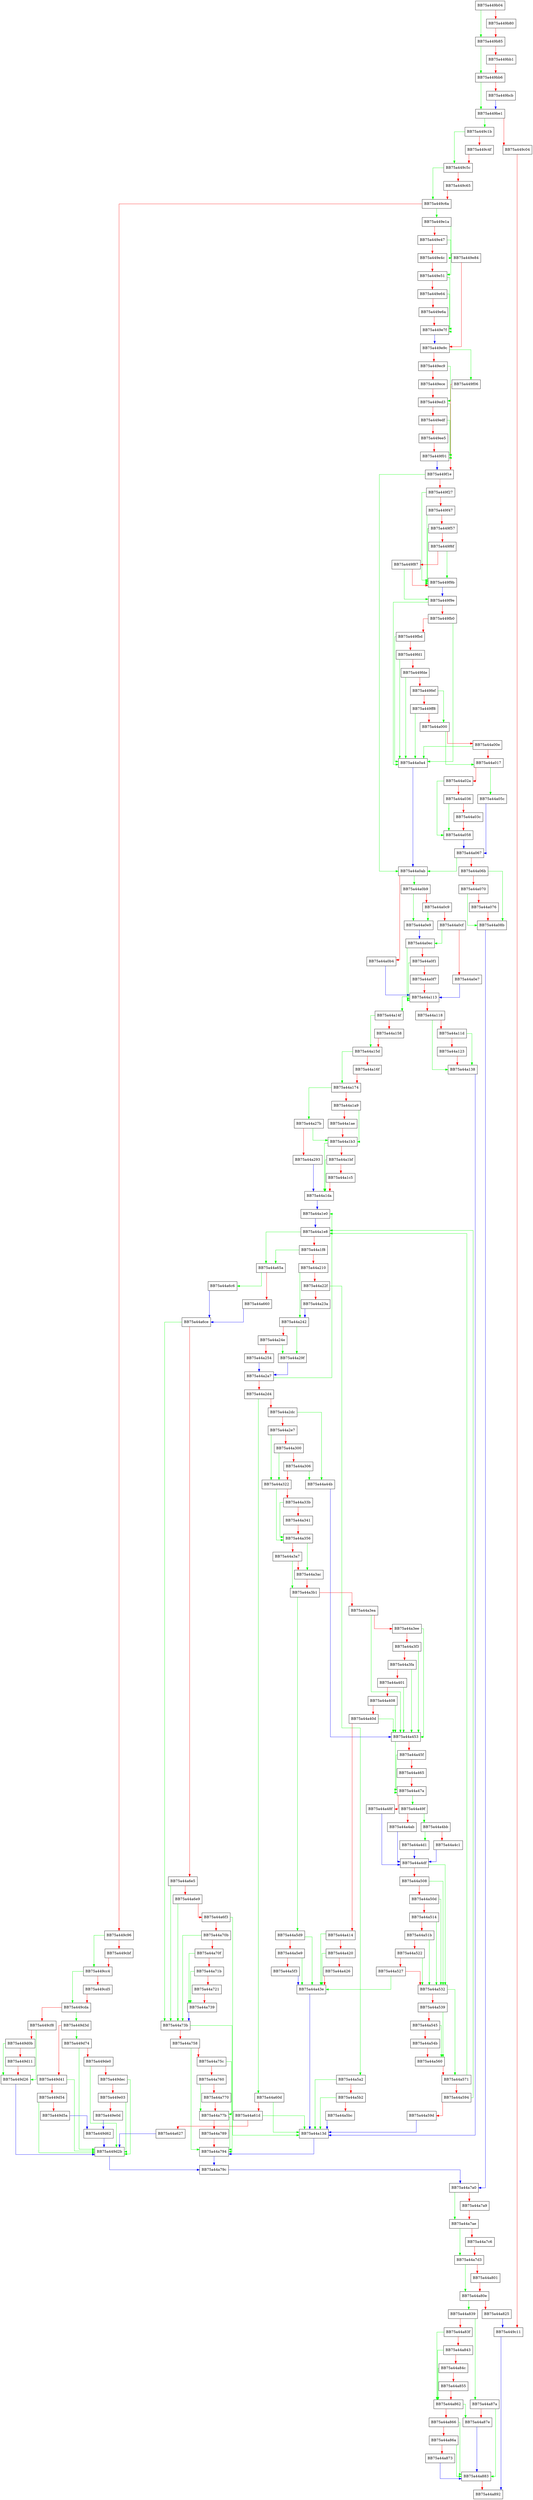 digraph QuickScan {
  node [shape="box"];
  graph [splines=ortho];
  BB75a449b04 -> BB75a449b85 [color="green"];
  BB75a449b04 -> BB75a449b80 [color="red"];
  BB75a449b80 -> BB75a449b85 [color="red"];
  BB75a449b85 -> BB75a449bb6 [color="green"];
  BB75a449b85 -> BB75a449bb1 [color="red"];
  BB75a449bb1 -> BB75a449bb6 [color="red"];
  BB75a449bb6 -> BB75a449be1 [color="green"];
  BB75a449bb6 -> BB75a449bcb [color="red"];
  BB75a449bcb -> BB75a449be1 [color="blue"];
  BB75a449be1 -> BB75a449c1b [color="green"];
  BB75a449be1 -> BB75a449c04 [color="red"];
  BB75a449c04 -> BB75a449c11 [color="red"];
  BB75a449c11 -> BB75a44a892 [color="blue"];
  BB75a449c1b -> BB75a449c5c [color="green"];
  BB75a449c1b -> BB75a449c4f [color="red"];
  BB75a449c4f -> BB75a449c5c [color="red"];
  BB75a449c5c -> BB75a449c6a [color="green"];
  BB75a449c5c -> BB75a449c65 [color="red"];
  BB75a449c65 -> BB75a449c6a [color="red"];
  BB75a449c6a -> BB75a449e1a [color="green"];
  BB75a449c6a -> BB75a449c96 [color="red"];
  BB75a449c96 -> BB75a449cc4 [color="green"];
  BB75a449c96 -> BB75a449cbf [color="red"];
  BB75a449cbf -> BB75a449cc4 [color="red"];
  BB75a449cc4 -> BB75a449cda [color="green"];
  BB75a449cc4 -> BB75a449cd5 [color="red"];
  BB75a449cd5 -> BB75a449cda [color="red"];
  BB75a449cda -> BB75a449d3d [color="green"];
  BB75a449cda -> BB75a449cf8 [color="red"];
  BB75a449cf8 -> BB75a449d26 [color="green"];
  BB75a449cf8 -> BB75a449d0b [color="red"];
  BB75a449d0b -> BB75a449d26 [color="green"];
  BB75a449d0b -> BB75a449d11 [color="red"];
  BB75a449d11 -> BB75a449d26 [color="red"];
  BB75a449d26 -> BB75a449d2b [color="blue"];
  BB75a449d2b -> BB75a44a79c [color="blue"];
  BB75a449d3d -> BB75a449d74 [color="green"];
  BB75a449d3d -> BB75a449d41 [color="red"];
  BB75a449d41 -> BB75a449d2b [color="green"];
  BB75a449d41 -> BB75a449d54 [color="red"];
  BB75a449d54 -> BB75a449d2b [color="green"];
  BB75a449d54 -> BB75a449d5a [color="red"];
  BB75a449d5a -> BB75a449d62 [color="blue"];
  BB75a449d62 -> BB75a449d2b [color="blue"];
  BB75a449d74 -> BB75a449d2b [color="green"];
  BB75a449d74 -> BB75a449de0 [color="red"];
  BB75a449de0 -> BB75a449d2b [color="green"];
  BB75a449de0 -> BB75a449dec [color="red"];
  BB75a449dec -> BB75a449d2b [color="green"];
  BB75a449dec -> BB75a449e03 [color="red"];
  BB75a449e03 -> BB75a449d2b [color="green"];
  BB75a449e03 -> BB75a449e0d [color="red"];
  BB75a449e0d -> BB75a449d62 [color="blue"];
  BB75a449e1a -> BB75a449e84 [color="green"];
  BB75a449e1a -> BB75a449e47 [color="red"];
  BB75a449e47 -> BB75a449e51 [color="green"];
  BB75a449e47 -> BB75a449e4c [color="red"];
  BB75a449e4c -> BB75a449e51 [color="red"];
  BB75a449e51 -> BB75a449e7f [color="green"];
  BB75a449e51 -> BB75a449e64 [color="red"];
  BB75a449e64 -> BB75a449e7f [color="green"];
  BB75a449e64 -> BB75a449e6a [color="red"];
  BB75a449e6a -> BB75a449e7f [color="red"];
  BB75a449e7f -> BB75a449e9c [color="blue"];
  BB75a449e84 -> BB75a449e9c [color="red"];
  BB75a449e9c -> BB75a449f06 [color="green"];
  BB75a449e9c -> BB75a449ec9 [color="red"];
  BB75a449ec9 -> BB75a449ed3 [color="green"];
  BB75a449ec9 -> BB75a449ece [color="red"];
  BB75a449ece -> BB75a449ed3 [color="red"];
  BB75a449ed3 -> BB75a449f01 [color="green"];
  BB75a449ed3 -> BB75a449edf [color="red"];
  BB75a449edf -> BB75a449f01 [color="green"];
  BB75a449edf -> BB75a449ee5 [color="red"];
  BB75a449ee5 -> BB75a449f01 [color="red"];
  BB75a449f01 -> BB75a449f1e [color="blue"];
  BB75a449f06 -> BB75a449f1e [color="red"];
  BB75a449f1e -> BB75a44a0ab [color="green"];
  BB75a449f1e -> BB75a449f27 [color="red"];
  BB75a449f27 -> BB75a449f9b [color="green"];
  BB75a449f27 -> BB75a449f47 [color="red"];
  BB75a449f47 -> BB75a449f9b [color="green"];
  BB75a449f47 -> BB75a449f57 [color="red"];
  BB75a449f57 -> BB75a449f9b [color="green"];
  BB75a449f57 -> BB75a449f6f [color="red"];
  BB75a449f6f -> BB75a449f9b [color="green"];
  BB75a449f6f -> BB75a449f87 [color="red"];
  BB75a449f87 -> BB75a449f9e [color="green"];
  BB75a449f87 -> BB75a449f9b [color="red"];
  BB75a449f9b -> BB75a449f9e [color="blue"];
  BB75a449f9e -> BB75a44a0a4 [color="green"];
  BB75a449f9e -> BB75a449fb0 [color="red"];
  BB75a449fb0 -> BB75a44a0a4 [color="green"];
  BB75a449fb0 -> BB75a449fbd [color="red"];
  BB75a449fbd -> BB75a44a0a4 [color="green"];
  BB75a449fbd -> BB75a449fd1 [color="red"];
  BB75a449fd1 -> BB75a44a0a4 [color="green"];
  BB75a449fd1 -> BB75a449fde [color="red"];
  BB75a449fde -> BB75a44a0a4 [color="green"];
  BB75a449fde -> BB75a449fef [color="red"];
  BB75a449fef -> BB75a44a000 [color="green"];
  BB75a449fef -> BB75a449ff8 [color="red"];
  BB75a449ff8 -> BB75a44a0a4 [color="green"];
  BB75a449ff8 -> BB75a44a000 [color="red"];
  BB75a44a000 -> BB75a44a017 [color="green"];
  BB75a44a000 -> BB75a44a00e [color="red"];
  BB75a44a00e -> BB75a44a0a4 [color="green"];
  BB75a44a00e -> BB75a44a017 [color="red"];
  BB75a44a017 -> BB75a44a05c [color="green"];
  BB75a44a017 -> BB75a44a02a [color="red"];
  BB75a44a02a -> BB75a44a058 [color="green"];
  BB75a44a02a -> BB75a44a036 [color="red"];
  BB75a44a036 -> BB75a44a058 [color="green"];
  BB75a44a036 -> BB75a44a03c [color="red"];
  BB75a44a03c -> BB75a44a058 [color="red"];
  BB75a44a058 -> BB75a44a067 [color="blue"];
  BB75a44a05c -> BB75a44a067 [color="blue"];
  BB75a44a067 -> BB75a44a0ab [color="green"];
  BB75a44a067 -> BB75a44a06b [color="red"];
  BB75a44a06b -> BB75a44a08b [color="green"];
  BB75a44a06b -> BB75a44a070 [color="red"];
  BB75a44a070 -> BB75a44a08b [color="green"];
  BB75a44a070 -> BB75a44a076 [color="red"];
  BB75a44a076 -> BB75a44a08b [color="red"];
  BB75a44a08b -> BB75a44a7a0 [color="blue"];
  BB75a44a0a4 -> BB75a44a0ab [color="blue"];
  BB75a44a0ab -> BB75a44a0b9 [color="green"];
  BB75a44a0ab -> BB75a44a0b4 [color="red"];
  BB75a44a0b4 -> BB75a44a113 [color="blue"];
  BB75a44a0b9 -> BB75a44a0e9 [color="green"];
  BB75a44a0b9 -> BB75a44a0c9 [color="red"];
  BB75a44a0c9 -> BB75a44a0e9 [color="green"];
  BB75a44a0c9 -> BB75a44a0cf [color="red"];
  BB75a44a0cf -> BB75a44a0ec [color="green"];
  BB75a44a0cf -> BB75a44a0e7 [color="red"];
  BB75a44a0e7 -> BB75a44a113 [color="blue"];
  BB75a44a0e9 -> BB75a44a0ec [color="blue"];
  BB75a44a0ec -> BB75a44a113 [color="green"];
  BB75a44a0ec -> BB75a44a0f1 [color="red"];
  BB75a44a0f1 -> BB75a44a113 [color="green"];
  BB75a44a0f1 -> BB75a44a0f7 [color="red"];
  BB75a44a0f7 -> BB75a44a113 [color="red"];
  BB75a44a113 -> BB75a44a14f [color="green"];
  BB75a44a113 -> BB75a44a118 [color="red"];
  BB75a44a118 -> BB75a44a138 [color="green"];
  BB75a44a118 -> BB75a44a11d [color="red"];
  BB75a44a11d -> BB75a44a138 [color="green"];
  BB75a44a11d -> BB75a44a123 [color="red"];
  BB75a44a123 -> BB75a44a138 [color="red"];
  BB75a44a138 -> BB75a44a13d [color="blue"];
  BB75a44a13d -> BB75a44a794 [color="blue"];
  BB75a44a14f -> BB75a44a15d [color="green"];
  BB75a44a14f -> BB75a44a158 [color="red"];
  BB75a44a158 -> BB75a44a15d [color="red"];
  BB75a44a15d -> BB75a44a174 [color="green"];
  BB75a44a15d -> BB75a44a16f [color="red"];
  BB75a44a16f -> BB75a44a174 [color="red"];
  BB75a44a174 -> BB75a44a27b [color="green"];
  BB75a44a174 -> BB75a44a1a9 [color="red"];
  BB75a44a1a9 -> BB75a44a1b3 [color="green"];
  BB75a44a1a9 -> BB75a44a1ae [color="red"];
  BB75a44a1ae -> BB75a44a1b3 [color="red"];
  BB75a44a1b3 -> BB75a44a1da [color="green"];
  BB75a44a1b3 -> BB75a44a1bf [color="red"];
  BB75a44a1bf -> BB75a44a1da [color="green"];
  BB75a44a1bf -> BB75a44a1c5 [color="red"];
  BB75a44a1c5 -> BB75a44a1da [color="red"];
  BB75a44a1da -> BB75a44a1e0 [color="blue"];
  BB75a44a1e0 -> BB75a44a1e8 [color="blue"];
  BB75a44a1e8 -> BB75a44a65a [color="green"];
  BB75a44a1e8 -> BB75a44a1f8 [color="red"];
  BB75a44a1f8 -> BB75a44a65a [color="green"];
  BB75a44a1f8 -> BB75a44a210 [color="red"];
  BB75a44a210 -> BB75a44a242 [color="green"];
  BB75a44a210 -> BB75a44a22f [color="red"];
  BB75a44a22f -> BB75a44a5a2 [color="green"];
  BB75a44a22f -> BB75a44a23a [color="red"];
  BB75a44a23a -> BB75a44a242 [color="blue"];
  BB75a44a242 -> BB75a44a29f [color="green"];
  BB75a44a242 -> BB75a44a24e [color="red"];
  BB75a44a24e -> BB75a44a29f [color="green"];
  BB75a44a24e -> BB75a44a254 [color="red"];
  BB75a44a254 -> BB75a44a2a7 [color="blue"];
  BB75a44a27b -> BB75a44a1b3 [color="green"];
  BB75a44a27b -> BB75a44a293 [color="red"];
  BB75a44a293 -> BB75a44a1da [color="blue"];
  BB75a44a29f -> BB75a44a2a7 [color="blue"];
  BB75a44a2a7 -> BB75a44a1e0 [color="green"];
  BB75a44a2a7 -> BB75a44a2d4 [color="red"];
  BB75a44a2d4 -> BB75a44a60d [color="green"];
  BB75a44a2d4 -> BB75a44a2dc [color="red"];
  BB75a44a2dc -> BB75a44a44b [color="green"];
  BB75a44a2dc -> BB75a44a2e7 [color="red"];
  BB75a44a2e7 -> BB75a44a322 [color="green"];
  BB75a44a2e7 -> BB75a44a300 [color="red"];
  BB75a44a300 -> BB75a44a322 [color="green"];
  BB75a44a300 -> BB75a44a306 [color="red"];
  BB75a44a306 -> BB75a44a44b [color="green"];
  BB75a44a306 -> BB75a44a322 [color="red"];
  BB75a44a322 -> BB75a44a356 [color="green"];
  BB75a44a322 -> BB75a44a33b [color="red"];
  BB75a44a33b -> BB75a44a356 [color="green"];
  BB75a44a33b -> BB75a44a341 [color="red"];
  BB75a44a341 -> BB75a44a356 [color="red"];
  BB75a44a356 -> BB75a44a3ac [color="green"];
  BB75a44a356 -> BB75a44a3a7 [color="red"];
  BB75a44a3a7 -> BB75a44a3b1 [color="green"];
  BB75a44a3a7 -> BB75a44a3ac [color="red"];
  BB75a44a3ac -> BB75a44a3b1 [color="red"];
  BB75a44a3b1 -> BB75a44a5d9 [color="green"];
  BB75a44a3b1 -> BB75a44a3ea [color="red"];
  BB75a44a3ea -> BB75a44a453 [color="green"];
  BB75a44a3ea -> BB75a44a3ee [color="red"];
  BB75a44a3ee -> BB75a44a453 [color="green"];
  BB75a44a3ee -> BB75a44a3f3 [color="red"];
  BB75a44a3f3 -> BB75a44a453 [color="green"];
  BB75a44a3f3 -> BB75a44a3fa [color="red"];
  BB75a44a3fa -> BB75a44a453 [color="green"];
  BB75a44a3fa -> BB75a44a401 [color="red"];
  BB75a44a401 -> BB75a44a453 [color="green"];
  BB75a44a401 -> BB75a44a408 [color="red"];
  BB75a44a408 -> BB75a44a453 [color="green"];
  BB75a44a408 -> BB75a44a40d [color="red"];
  BB75a44a40d -> BB75a44a453 [color="green"];
  BB75a44a40d -> BB75a44a414 [color="red"];
  BB75a44a414 -> BB75a44a43e [color="green"];
  BB75a44a414 -> BB75a44a420 [color="red"];
  BB75a44a420 -> BB75a44a43e [color="green"];
  BB75a44a420 -> BB75a44a426 [color="red"];
  BB75a44a426 -> BB75a44a43e [color="red"];
  BB75a44a43e -> BB75a44a13d [color="blue"];
  BB75a44a44b -> BB75a44a453 [color="blue"];
  BB75a44a453 -> BB75a44a47a [color="green"];
  BB75a44a453 -> BB75a44a45f [color="red"];
  BB75a44a45f -> BB75a44a47a [color="green"];
  BB75a44a45f -> BB75a44a465 [color="red"];
  BB75a44a465 -> BB75a44a47a [color="red"];
  BB75a44a47a -> BB75a44a49f [color="green"];
  BB75a44a47a -> BB75a44a48f [color="red"];
  BB75a44a48f -> BB75a44a4df [color="blue"];
  BB75a44a49f -> BB75a44a4bb [color="green"];
  BB75a44a49f -> BB75a44a4ab [color="red"];
  BB75a44a4ab -> BB75a44a4df [color="blue"];
  BB75a44a4bb -> BB75a44a4d1 [color="green"];
  BB75a44a4bb -> BB75a44a4c1 [color="red"];
  BB75a44a4c1 -> BB75a44a4df [color="blue"];
  BB75a44a4d1 -> BB75a44a4df [color="blue"];
  BB75a44a4df -> BB75a44a532 [color="green"];
  BB75a44a4df -> BB75a44a508 [color="red"];
  BB75a44a508 -> BB75a44a532 [color="green"];
  BB75a44a508 -> BB75a44a50d [color="red"];
  BB75a44a50d -> BB75a44a532 [color="green"];
  BB75a44a50d -> BB75a44a514 [color="red"];
  BB75a44a514 -> BB75a44a532 [color="green"];
  BB75a44a514 -> BB75a44a51b [color="red"];
  BB75a44a51b -> BB75a44a532 [color="green"];
  BB75a44a51b -> BB75a44a522 [color="red"];
  BB75a44a522 -> BB75a44a532 [color="green"];
  BB75a44a522 -> BB75a44a527 [color="red"];
  BB75a44a527 -> BB75a44a43e [color="green"];
  BB75a44a527 -> BB75a44a532 [color="red"];
  BB75a44a532 -> BB75a44a571 [color="green"];
  BB75a44a532 -> BB75a44a539 [color="red"];
  BB75a44a539 -> BB75a44a560 [color="green"];
  BB75a44a539 -> BB75a44a545 [color="red"];
  BB75a44a545 -> BB75a44a560 [color="green"];
  BB75a44a545 -> BB75a44a54b [color="red"];
  BB75a44a54b -> BB75a44a560 [color="red"];
  BB75a44a560 -> BB75a44a571 [color="red"];
  BB75a44a571 -> BB75a44a1e8 [color="green"];
  BB75a44a571 -> BB75a44a594 [color="red"];
  BB75a44a594 -> BB75a44a1e8 [color="green"];
  BB75a44a594 -> BB75a44a59d [color="red"];
  BB75a44a59d -> BB75a44a13d [color="blue"];
  BB75a44a5a2 -> BB75a44a13d [color="green"];
  BB75a44a5a2 -> BB75a44a5b2 [color="red"];
  BB75a44a5b2 -> BB75a44a13d [color="green"];
  BB75a44a5b2 -> BB75a44a5bc [color="red"];
  BB75a44a5bc -> BB75a44a13d [color="blue"];
  BB75a44a5d9 -> BB75a44a43e [color="green"];
  BB75a44a5d9 -> BB75a44a5e9 [color="red"];
  BB75a44a5e9 -> BB75a44a43e [color="green"];
  BB75a44a5e9 -> BB75a44a5f3 [color="red"];
  BB75a44a5f3 -> BB75a44a43e [color="blue"];
  BB75a44a60d -> BB75a44a13d [color="green"];
  BB75a44a60d -> BB75a44a61d [color="red"];
  BB75a44a61d -> BB75a44a13d [color="green"];
  BB75a44a61d -> BB75a44a627 [color="red"];
  BB75a44a627 -> BB75a449d2b [color="blue"];
  BB75a44a65a -> BB75a44a6c6 [color="green"];
  BB75a44a65a -> BB75a44a660 [color="red"];
  BB75a44a660 -> BB75a44a6ce [color="blue"];
  BB75a44a6c6 -> BB75a44a6ce [color="blue"];
  BB75a44a6ce -> BB75a44a73b [color="green"];
  BB75a44a6ce -> BB75a44a6e5 [color="red"];
  BB75a44a6e5 -> BB75a44a73b [color="green"];
  BB75a44a6e5 -> BB75a44a6e9 [color="red"];
  BB75a44a6e9 -> BB75a44a73b [color="green"];
  BB75a44a6e9 -> BB75a44a6f3 [color="red"];
  BB75a44a6f3 -> BB75a44a13d [color="green"];
  BB75a44a6f3 -> BB75a44a70b [color="red"];
  BB75a44a70b -> BB75a44a73b [color="green"];
  BB75a44a70b -> BB75a44a70f [color="red"];
  BB75a44a70f -> BB75a44a739 [color="green"];
  BB75a44a70f -> BB75a44a71b [color="red"];
  BB75a44a71b -> BB75a44a739 [color="green"];
  BB75a44a71b -> BB75a44a721 [color="red"];
  BB75a44a721 -> BB75a44a739 [color="red"];
  BB75a44a739 -> BB75a44a73b [color="blue"];
  BB75a44a73b -> BB75a44a794 [color="green"];
  BB75a44a73b -> BB75a44a758 [color="red"];
  BB75a44a758 -> BB75a44a794 [color="green"];
  BB75a44a758 -> BB75a44a75c [color="red"];
  BB75a44a75c -> BB75a44a77b [color="green"];
  BB75a44a75c -> BB75a44a760 [color="red"];
  BB75a44a760 -> BB75a44a77b [color="green"];
  BB75a44a760 -> BB75a44a770 [color="red"];
  BB75a44a770 -> BB75a44a77b [color="red"];
  BB75a44a77b -> BB75a44a794 [color="green"];
  BB75a44a77b -> BB75a44a789 [color="red"];
  BB75a44a789 -> BB75a44a794 [color="red"];
  BB75a44a794 -> BB75a44a79c [color="blue"];
  BB75a44a79c -> BB75a44a7a0 [color="blue"];
  BB75a44a7a0 -> BB75a44a7ae [color="green"];
  BB75a44a7a0 -> BB75a44a7a9 [color="red"];
  BB75a44a7a9 -> BB75a44a7ae [color="red"];
  BB75a44a7ae -> BB75a44a7d3 [color="green"];
  BB75a44a7ae -> BB75a44a7c6 [color="red"];
  BB75a44a7c6 -> BB75a44a7d3 [color="red"];
  BB75a44a7d3 -> BB75a44a80e [color="green"];
  BB75a44a7d3 -> BB75a44a801 [color="red"];
  BB75a44a801 -> BB75a44a80e [color="red"];
  BB75a44a80e -> BB75a44a839 [color="green"];
  BB75a44a80e -> BB75a44a825 [color="red"];
  BB75a44a825 -> BB75a449c11 [color="blue"];
  BB75a44a839 -> BB75a44a87a [color="green"];
  BB75a44a839 -> BB75a44a83f [color="red"];
  BB75a44a83f -> BB75a44a862 [color="green"];
  BB75a44a83f -> BB75a44a843 [color="red"];
  BB75a44a843 -> BB75a44a862 [color="green"];
  BB75a44a843 -> BB75a44a84c [color="red"];
  BB75a44a84c -> BB75a44a862 [color="green"];
  BB75a44a84c -> BB75a44a855 [color="red"];
  BB75a44a855 -> BB75a44a862 [color="red"];
  BB75a44a862 -> BB75a44a87e [color="green"];
  BB75a44a862 -> BB75a44a866 [color="red"];
  BB75a44a866 -> BB75a44a883 [color="green"];
  BB75a44a866 -> BB75a44a86a [color="red"];
  BB75a44a86a -> BB75a44a883 [color="green"];
  BB75a44a86a -> BB75a44a873 [color="red"];
  BB75a44a873 -> BB75a44a883 [color="blue"];
  BB75a44a87a -> BB75a44a883 [color="green"];
  BB75a44a87a -> BB75a44a87e [color="red"];
  BB75a44a87e -> BB75a44a883 [color="blue"];
  BB75a44a883 -> BB75a44a892 [color="red"];
}